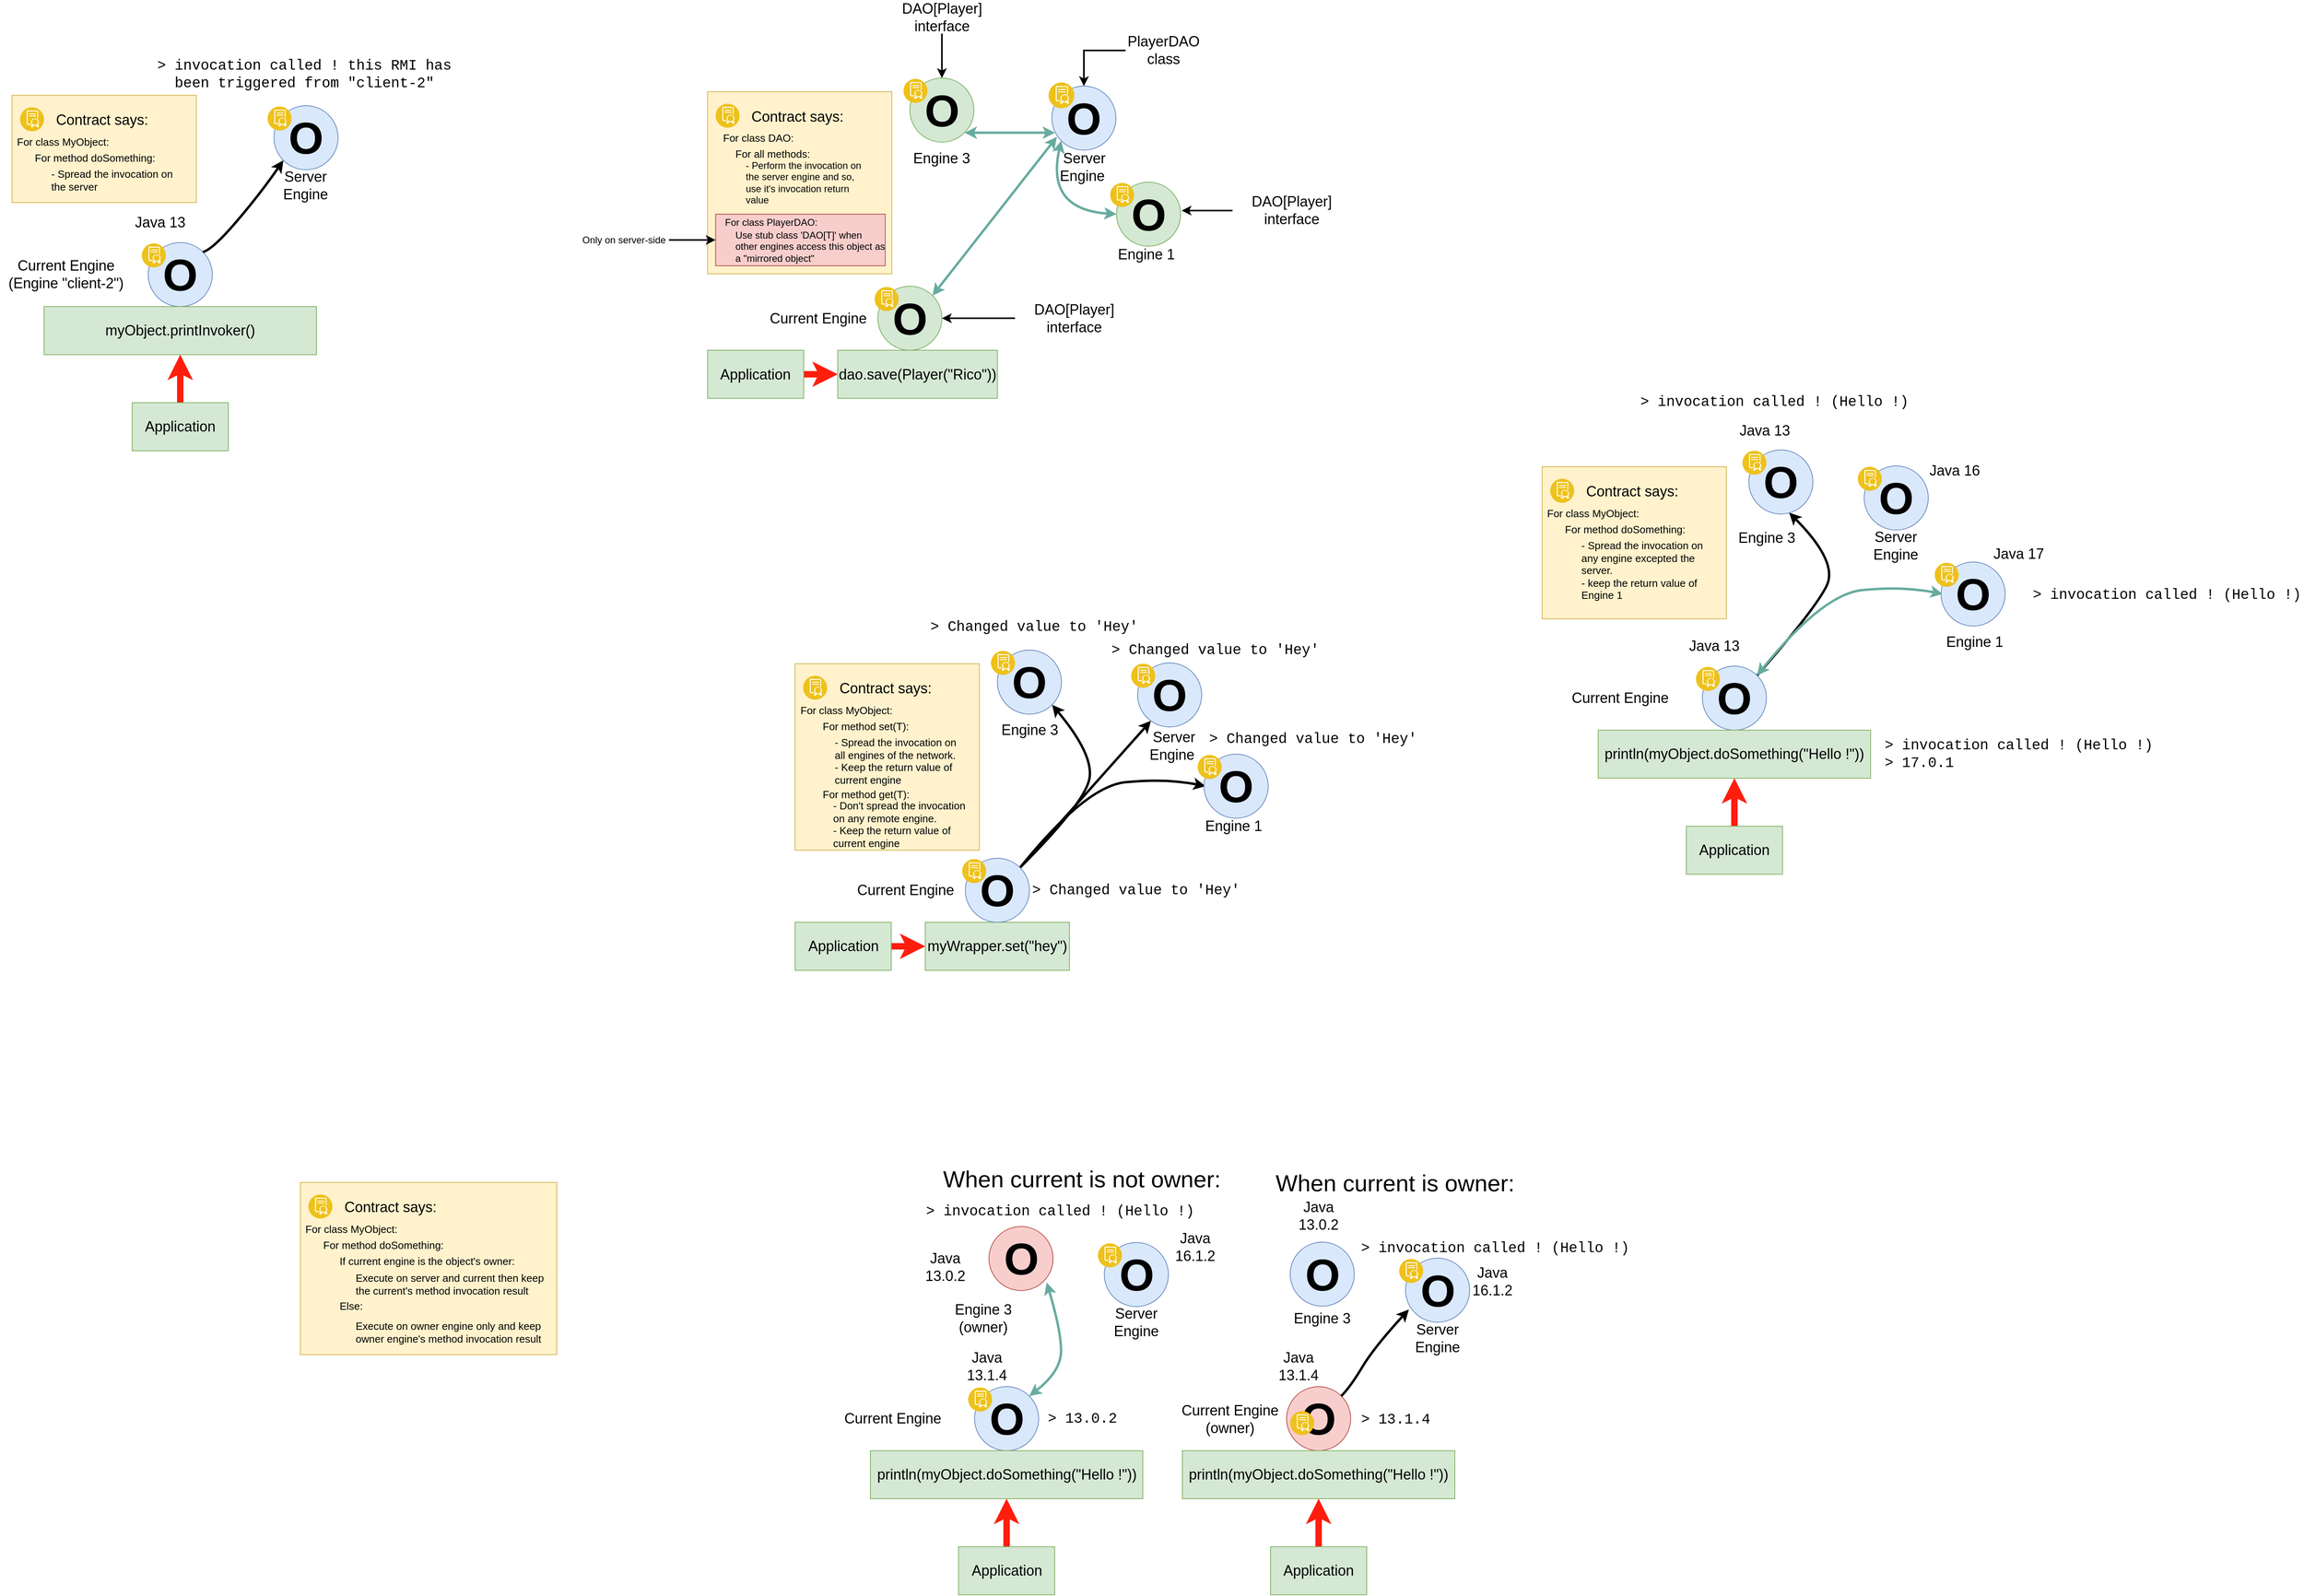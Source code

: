 <mxfile version="15.3.8" type="device"><diagram id="6D_gnss94FgfOdHzvXf0" name="Page-1"><mxGraphModel dx="1261" dy="1507" grid="1" gridSize="10" guides="1" tooltips="1" connect="1" arrows="1" fold="1" page="1" pageScale="1" pageWidth="827" pageHeight="1169" math="0" shadow="0"><root><mxCell id="0"/><mxCell id="1" parent="0"/><mxCell id="WiwTofRPD7GibeyZKvQG-33" value="" style="rounded=0;whiteSpace=wrap;html=1;fontFamily=Helvetica;fontSize=18;fillColor=#fff2cc;strokeColor=#d6b656;" vertex="1" parent="1"><mxGeometry x="218.25" y="-757.5" width="230" height="227.5" as="geometry"/></mxCell><mxCell id="WiwTofRPD7GibeyZKvQG-69" value="" style="rounded=0;whiteSpace=wrap;html=1;align=left;fillColor=#f8cecc;strokeColor=#b85450;" vertex="1" parent="1"><mxGeometry x="228.25" y="-604.5" width="211.75" height="64.5" as="geometry"/></mxCell><mxCell id="_tapoY3pFgs2emnSjn8s-64" value="" style="rounded=0;whiteSpace=wrap;html=1;fontFamily=Helvetica;fontSize=18;fillColor=#fff2cc;strokeColor=#d6b656;" parent="1" vertex="1"><mxGeometry x="1260" y="-289" width="230" height="190" as="geometry"/></mxCell><mxCell id="_tapoY3pFgs2emnSjn8s-12" value="" style="curved=1;endArrow=classic;html=1;fontSize=56;exitX=1;exitY=0;exitDx=0;exitDy=0;entryX=0;entryY=1;entryDx=0;entryDy=0;strokeWidth=3;" parent="1" edge="1"><mxGeometry width="50" height="50" relative="1" as="geometry"><mxPoint x="608.284" y="211.716" as="sourcePoint"/><mxPoint x="771.716" y="28.284" as="targetPoint"/><Array as="points"/></mxGeometry></mxCell><mxCell id="_tapoY3pFgs2emnSjn8s-10" value="" style="curved=1;endArrow=classic;html=1;fontSize=56;exitX=1;exitY=0;exitDx=0;exitDy=0;entryX=1;entryY=1;entryDx=0;entryDy=0;strokeWidth=3;" parent="1" edge="1"><mxGeometry width="50" height="50" relative="1" as="geometry"><mxPoint x="608.284" y="211.716" as="sourcePoint"/><mxPoint x="648.284" y="8.284" as="targetPoint"/><Array as="points"><mxPoint x="690" y="130"/><mxPoint x="700" y="70"/></Array></mxGeometry></mxCell><mxCell id="_tapoY3pFgs2emnSjn8s-11" value="" style="curved=1;endArrow=classic;html=1;fontSize=56;entryX=0;entryY=0.5;entryDx=0;entryDy=0;exitX=1;exitY=0;exitDx=0;exitDy=0;startArrow=none;startFill=0;strokeWidth=3;" parent="1" edge="1"><mxGeometry width="50" height="50" relative="1" as="geometry"><mxPoint x="608.284" y="211.716" as="sourcePoint"/><mxPoint x="840" y="110.0" as="targetPoint"/><Array as="points"><mxPoint x="690" y="110"/><mxPoint x="790" y="100"/></Array></mxGeometry></mxCell><mxCell id="_tapoY3pFgs2emnSjn8s-17" value="Engine 1&amp;nbsp;" style="text;html=1;strokeColor=none;fillColor=none;align=center;verticalAlign=middle;whiteSpace=wrap;rounded=0;fontSize=18;" parent="1" vertex="1"><mxGeometry x="830" y="150" width="95" height="20" as="geometry"/></mxCell><mxCell id="_tapoY3pFgs2emnSjn8s-18" value="Server Engine&amp;nbsp;" style="text;html=1;strokeColor=none;fillColor=none;align=center;verticalAlign=middle;whiteSpace=wrap;rounded=0;fontSize=18;" parent="1" vertex="1"><mxGeometry x="752.5" y="50" width="95" height="20" as="geometry"/></mxCell><mxCell id="_tapoY3pFgs2emnSjn8s-19" value="Engine 3" style="text;html=1;strokeColor=none;fillColor=none;align=center;verticalAlign=middle;whiteSpace=wrap;rounded=0;fontSize=18;" parent="1" vertex="1"><mxGeometry x="572.5" y="30" width="95" height="20" as="geometry"/></mxCell><mxCell id="_tapoY3pFgs2emnSjn8s-26" style="edgeStyle=orthogonalEdgeStyle;rounded=0;orthogonalLoop=1;jettySize=auto;html=1;fontFamily=Helvetica;fontSize=18;startArrow=none;startFill=0;endArrow=classic;endFill=1;strokeWidth=8;strokeColor=#FF1D0D;" parent="1" source="_tapoY3pFgs2emnSjn8s-25" target="_tapoY3pFgs2emnSjn8s-27" edge="1"><mxGeometry relative="1" as="geometry"><mxPoint x="260" y="230" as="targetPoint"/></mxGeometry></mxCell><mxCell id="_tapoY3pFgs2emnSjn8s-25" value="Application" style="rounded=0;whiteSpace=wrap;html=1;fontFamily=Helvetica;fontSize=18;fillColor=#d5e8d4;strokeColor=#82b366;" parent="1" vertex="1"><mxGeometry x="327.5" y="280" width="120" height="60" as="geometry"/></mxCell><mxCell id="_tapoY3pFgs2emnSjn8s-27" value="myWrapper.set(&quot;hey&quot;)" style="rounded=0;whiteSpace=wrap;html=1;fontFamily=Helvetica;fontSize=18;fillColor=#d5e8d4;strokeColor=#82b366;" parent="1" vertex="1"><mxGeometry x="490" y="280" width="180" height="60" as="geometry"/></mxCell><mxCell id="_tapoY3pFgs2emnSjn8s-28" value="&amp;gt; Changed value to 'Hey'" style="text;html=1;strokeColor=none;fillColor=none;align=center;verticalAlign=middle;whiteSpace=wrap;rounded=0;fontSize=18;fontFamily=Courier New;" parent="1" vertex="1"><mxGeometry x="616.5" y="230" width="272" height="20" as="geometry"/></mxCell><mxCell id="_tapoY3pFgs2emnSjn8s-29" value="Current Engine" style="text;html=1;strokeColor=none;fillColor=none;align=center;verticalAlign=middle;whiteSpace=wrap;rounded=0;fontSize=18;" parent="1" vertex="1"><mxGeometry x="383" y="230" width="165" height="20" as="geometry"/></mxCell><mxCell id="_tapoY3pFgs2emnSjn8s-31" value="" style="curved=1;endArrow=classic;html=1;fontSize=56;exitX=1;exitY=0;exitDx=0;exitDy=0;entryX=1;entryY=1;entryDx=0;entryDy=0;strokeWidth=3;" parent="1" source="_tapoY3pFgs2emnSjn8s-32" edge="1"><mxGeometry width="50" height="50" relative="1" as="geometry"><mxPoint x="1660" y="-170" as="sourcePoint"/><mxPoint x="1568.284" y="-231.716" as="targetPoint"/><Array as="points"><mxPoint x="1600" y="-110"/><mxPoint x="1630" y="-170"/></Array></mxGeometry></mxCell><mxCell id="_tapoY3pFgs2emnSjn8s-32" value="O" style="ellipse;whiteSpace=wrap;html=1;aspect=fixed;fillColor=#dae8fc;strokeColor=#6c8ebf;fontStyle=1;fontSize=56;" parent="1" vertex="1"><mxGeometry x="1460" y="-40" width="80" height="80" as="geometry"/></mxCell><mxCell id="_tapoY3pFgs2emnSjn8s-36" value="" style="curved=1;endArrow=classic;html=1;fontSize=56;entryX=0;entryY=0.5;entryDx=0;entryDy=0;exitX=1;exitY=0;exitDx=0;exitDy=0;startArrow=classic;startFill=1;strokeWidth=3;strokeColor=#67AB9F;" parent="1" source="_tapoY3pFgs2emnSjn8s-32" edge="1"><mxGeometry width="50" height="50" relative="1" as="geometry"><mxPoint x="1626" y="-130" as="sourcePoint"/><mxPoint x="1760" y="-130.0" as="targetPoint"/><Array as="points"><mxPoint x="1610" y="-130"/><mxPoint x="1710" y="-140"/></Array></mxGeometry></mxCell><mxCell id="_tapoY3pFgs2emnSjn8s-38" value="Engine 1&amp;nbsp;" style="text;html=1;strokeColor=none;fillColor=none;align=center;verticalAlign=middle;whiteSpace=wrap;rounded=0;fontSize=18;" parent="1" vertex="1"><mxGeometry x="1755" y="-80" width="95" height="20" as="geometry"/></mxCell><mxCell id="_tapoY3pFgs2emnSjn8s-39" value="Server Engine" style="text;html=1;strokeColor=none;fillColor=none;align=center;verticalAlign=middle;whiteSpace=wrap;rounded=0;fontSize=18;" parent="1" vertex="1"><mxGeometry x="1654" y="-200" width="95" height="20" as="geometry"/></mxCell><mxCell id="_tapoY3pFgs2emnSjn8s-40" value="Engine 3" style="text;html=1;strokeColor=none;fillColor=none;align=center;verticalAlign=middle;whiteSpace=wrap;rounded=0;fontSize=18;" parent="1" vertex="1"><mxGeometry x="1492.5" y="-210" width="95" height="20" as="geometry"/></mxCell><mxCell id="_tapoY3pFgs2emnSjn8s-43" style="edgeStyle=orthogonalEdgeStyle;rounded=0;orthogonalLoop=1;jettySize=auto;html=1;fontFamily=Helvetica;fontSize=18;startArrow=none;startFill=0;endArrow=classic;endFill=1;strokeWidth=8;strokeColor=#FF1D0D;" parent="1" source="_tapoY3pFgs2emnSjn8s-44" target="_tapoY3pFgs2emnSjn8s-45" edge="1"><mxGeometry relative="1" as="geometry"><mxPoint x="1180" y="-10" as="targetPoint"/></mxGeometry></mxCell><mxCell id="_tapoY3pFgs2emnSjn8s-44" value="Application" style="rounded=0;whiteSpace=wrap;html=1;fontFamily=Helvetica;fontSize=18;fillColor=#d5e8d4;strokeColor=#82b366;" parent="1" vertex="1"><mxGeometry x="1440" y="160" width="120" height="60" as="geometry"/></mxCell><mxCell id="_tapoY3pFgs2emnSjn8s-45" value="println(myObject.doSomething(&quot;Hello !&quot;))" style="rounded=0;whiteSpace=wrap;html=1;fontFamily=Helvetica;fontSize=18;fillColor=#d5e8d4;strokeColor=#82b366;" parent="1" vertex="1"><mxGeometry x="1330" y="40" width="340" height="60" as="geometry"/></mxCell><mxCell id="_tapoY3pFgs2emnSjn8s-46" value="&amp;gt; invocation called ! (Hello !)&lt;br&gt;&lt;div style=&quot;text-align: left&quot;&gt;&lt;span&gt;&amp;gt; 17.0.1&lt;/span&gt;&lt;/div&gt;" style="text;html=1;strokeColor=none;fillColor=none;align=center;verticalAlign=middle;whiteSpace=wrap;rounded=0;fontSize=18;fontFamily=Courier New;" parent="1" vertex="1"><mxGeometry x="1685" y="50" width="340" height="40" as="geometry"/></mxCell><mxCell id="_tapoY3pFgs2emnSjn8s-47" value="Current Engine" style="text;html=1;strokeColor=none;fillColor=none;align=center;verticalAlign=middle;whiteSpace=wrap;rounded=0;fontSize=18;" parent="1" vertex="1"><mxGeometry x="1275" y="-10" width="165" height="20" as="geometry"/></mxCell><mxCell id="_tapoY3pFgs2emnSjn8s-48" value="" style="aspect=fixed;perimeter=ellipsePerimeter;html=1;align=center;shadow=0;dashed=0;fontColor=#4277BB;labelBackgroundColor=#ffffff;fontSize=12;spacingTop=3;image;image=img/lib/ibm/blockchain/smart_contract.svg;fontFamily=Helvetica;" parent="1" vertex="1"><mxGeometry x="1452" y="-39" width="30" height="30" as="geometry"/></mxCell><mxCell id="_tapoY3pFgs2emnSjn8s-49" value="O" style="ellipse;whiteSpace=wrap;html=1;aspect=fixed;fillColor=#dae8fc;strokeColor=#6c8ebf;fontStyle=1;fontSize=56;" parent="1" vertex="1"><mxGeometry x="1518" y="-310.0" width="80" height="80" as="geometry"/></mxCell><mxCell id="_tapoY3pFgs2emnSjn8s-50" value="" style="aspect=fixed;perimeter=ellipsePerimeter;html=1;align=center;shadow=0;dashed=0;fontColor=#4277BB;labelBackgroundColor=#ffffff;fontSize=12;spacingTop=3;image;image=img/lib/ibm/blockchain/smart_contract.svg;fontFamily=Helvetica;" parent="1" vertex="1"><mxGeometry x="1510" y="-309.0" width="30" height="30" as="geometry"/></mxCell><mxCell id="_tapoY3pFgs2emnSjn8s-51" value="O" style="ellipse;whiteSpace=wrap;html=1;aspect=fixed;fillColor=#dae8fc;strokeColor=#6c8ebf;fontStyle=1;fontSize=56;" parent="1" vertex="1"><mxGeometry x="1662" y="-290.0" width="80" height="80" as="geometry"/></mxCell><mxCell id="_tapoY3pFgs2emnSjn8s-52" value="" style="aspect=fixed;perimeter=ellipsePerimeter;html=1;align=center;shadow=0;dashed=0;fontColor=#4277BB;labelBackgroundColor=#ffffff;fontSize=12;spacingTop=3;image;image=img/lib/ibm/blockchain/smart_contract.svg;fontFamily=Helvetica;" parent="1" vertex="1"><mxGeometry x="1654" y="-289.0" width="30" height="30" as="geometry"/></mxCell><mxCell id="_tapoY3pFgs2emnSjn8s-53" value="O" style="ellipse;whiteSpace=wrap;html=1;aspect=fixed;fillColor=#dae8fc;strokeColor=#6c8ebf;fontStyle=1;fontSize=56;" parent="1" vertex="1"><mxGeometry x="1758" y="-170.0" width="80" height="80" as="geometry"/></mxCell><mxCell id="_tapoY3pFgs2emnSjn8s-54" value="" style="aspect=fixed;perimeter=ellipsePerimeter;html=1;align=center;shadow=0;dashed=0;fontColor=#4277BB;labelBackgroundColor=#ffffff;fontSize=12;spacingTop=3;image;image=img/lib/ibm/blockchain/smart_contract.svg;fontFamily=Helvetica;" parent="1" vertex="1"><mxGeometry x="1750" y="-169.0" width="30" height="30" as="geometry"/></mxCell><mxCell id="_tapoY3pFgs2emnSjn8s-56" value="&amp;gt; invocation called ! (Hello !)" style="text;html=1;strokeColor=none;fillColor=none;align=center;verticalAlign=middle;whiteSpace=wrap;rounded=0;fontSize=18;fontFamily=Courier New;" parent="1" vertex="1"><mxGeometry x="1870" y="-139" width="340" height="20" as="geometry"/></mxCell><mxCell id="_tapoY3pFgs2emnSjn8s-57" value="&amp;gt; invocation called ! (Hello !)" style="text;html=1;strokeColor=none;fillColor=none;align=center;verticalAlign=middle;whiteSpace=wrap;rounded=0;fontSize=18;fontFamily=Courier New;" parent="1" vertex="1"><mxGeometry x="1380" y="-380" width="340" height="20" as="geometry"/></mxCell><mxCell id="_tapoY3pFgs2emnSjn8s-58" value="Java 16" style="text;html=1;strokeColor=none;fillColor=none;align=center;verticalAlign=middle;whiteSpace=wrap;rounded=0;fontFamily=Helvetica;fontSize=18;" parent="1" vertex="1"><mxGeometry x="1730" y="-309" width="90" height="50" as="geometry"/></mxCell><mxCell id="_tapoY3pFgs2emnSjn8s-60" value="Java 17" style="text;html=1;strokeColor=none;fillColor=none;align=center;verticalAlign=middle;whiteSpace=wrap;rounded=0;fontFamily=Helvetica;fontSize=18;" parent="1" vertex="1"><mxGeometry x="1810" y="-205" width="90" height="50" as="geometry"/></mxCell><mxCell id="_tapoY3pFgs2emnSjn8s-61" value="Java 13" style="text;html=1;strokeColor=none;fillColor=none;align=center;verticalAlign=middle;whiteSpace=wrap;rounded=0;fontFamily=Helvetica;fontSize=18;" parent="1" vertex="1"><mxGeometry x="1492.5" y="-359" width="90" height="50" as="geometry"/></mxCell><mxCell id="_tapoY3pFgs2emnSjn8s-62" value="Java 13" style="text;html=1;strokeColor=none;fillColor=none;align=center;verticalAlign=middle;whiteSpace=wrap;rounded=0;fontFamily=Helvetica;fontSize=18;" parent="1" vertex="1"><mxGeometry x="1430" y="-90" width="90" height="50" as="geometry"/></mxCell><mxCell id="_tapoY3pFgs2emnSjn8s-63" value="" style="aspect=fixed;perimeter=ellipsePerimeter;html=1;align=center;shadow=0;dashed=0;fontColor=#4277BB;labelBackgroundColor=#ffffff;fontSize=12;spacingTop=3;image;image=img/lib/ibm/blockchain/smart_contract.svg;fontFamily=Helvetica;" parent="1" vertex="1"><mxGeometry x="1270" y="-274.0" width="30" height="30" as="geometry"/></mxCell><mxCell id="_tapoY3pFgs2emnSjn8s-65" value="Contract says:&amp;nbsp;" style="text;html=1;strokeColor=none;fillColor=none;align=center;verticalAlign=middle;whiteSpace=wrap;rounded=0;fontFamily=Helvetica;fontSize=18;" parent="1" vertex="1"><mxGeometry x="1260" y="-268" width="230" height="20" as="geometry"/></mxCell><mxCell id="_tapoY3pFgs2emnSjn8s-69" value="For class MyObject:&amp;nbsp;" style="text;html=1;align=center;verticalAlign=middle;resizable=0;points=[];autosize=1;strokeColor=none;fillColor=none;fontSize=13;fontFamily=Helvetica;" parent="1" vertex="1"><mxGeometry x="1260" y="-241.5" width="130" height="20" as="geometry"/></mxCell><mxCell id="_tapoY3pFgs2emnSjn8s-70" value="For method doSomething:&amp;nbsp;" style="text;html=1;align=center;verticalAlign=middle;resizable=0;points=[];autosize=1;strokeColor=none;fillColor=none;fontSize=13;fontFamily=Helvetica;" parent="1" vertex="1"><mxGeometry x="1280" y="-221.5" width="170" height="20" as="geometry"/></mxCell><mxCell id="_tapoY3pFgs2emnSjn8s-71" value="&lt;span style=&quot;&quot;&gt;- Spread the invocation on&lt;/span&gt;&lt;br style=&quot;&quot;&gt;&lt;span style=&quot;&quot;&gt;&#9;&lt;/span&gt;&lt;span style=&quot;&quot;&gt;&#9;&lt;/span&gt;&lt;span style=&quot;&quot;&gt;any engine excepted the&amp;nbsp;&lt;/span&gt;&lt;br style=&quot;&quot;&gt;&lt;span style=&quot;&quot;&gt;&#9;&lt;/span&gt;&lt;span style=&quot;&quot;&gt;&#9;&lt;/span&gt;&lt;span style=&quot;&quot;&gt;server.&lt;/span&gt;&lt;br style=&quot;&quot;&gt;&lt;span style=&quot;&quot;&gt;&#9;&lt;/span&gt;&lt;span style=&quot;&quot;&gt;&#9;&lt;/span&gt;&lt;span style=&quot;&quot;&gt;- keep the return value of&lt;/span&gt;&lt;br style=&quot;&quot;&gt;&lt;span style=&quot;&quot;&gt;&#9;&lt;/span&gt;&lt;span style=&quot;&quot;&gt;&#9;&lt;/span&gt;&lt;span style=&quot;&quot;&gt;Engine 1&lt;/span&gt;" style="text;html=1;strokeColor=none;fillColor=none;align=left;verticalAlign=top;whiteSpace=wrap;rounded=0;fontFamily=Helvetica;fontSize=13;" parent="1" vertex="1"><mxGeometry x="1307" y="-205" width="175" height="80" as="geometry"/></mxCell><mxCell id="1ZcAR2KotjRbuI3_if3y-3" value="O" style="ellipse;whiteSpace=wrap;html=1;aspect=fixed;fillColor=#dae8fc;strokeColor=#6c8ebf;fontStyle=1;fontSize=56;" parent="1" vertex="1"><mxGeometry x="551.5" y="860" width="80" height="80" as="geometry"/></mxCell><mxCell id="1ZcAR2KotjRbuI3_if3y-6" value="Server Engine" style="text;html=1;strokeColor=none;fillColor=none;align=center;verticalAlign=middle;whiteSpace=wrap;rounded=0;fontSize=18;" parent="1" vertex="1"><mxGeometry x="705.5" y="770" width="95" height="20" as="geometry"/></mxCell><mxCell id="1ZcAR2KotjRbuI3_if3y-7" value="Engine 3&lt;br&gt;(owner)" style="text;html=1;strokeColor=none;fillColor=none;align=center;verticalAlign=middle;whiteSpace=wrap;rounded=0;fontSize=18;" parent="1" vertex="1"><mxGeometry x="514.5" y="765" width="95" height="20" as="geometry"/></mxCell><mxCell id="1ZcAR2KotjRbuI3_if3y-8" style="edgeStyle=orthogonalEdgeStyle;rounded=0;orthogonalLoop=1;jettySize=auto;html=1;fontFamily=Helvetica;fontSize=18;startArrow=none;startFill=0;endArrow=classic;endFill=1;strokeWidth=8;strokeColor=#FF1D0D;" parent="1" source="1ZcAR2KotjRbuI3_if3y-9" target="1ZcAR2KotjRbuI3_if3y-10" edge="1"><mxGeometry relative="1" as="geometry"><mxPoint x="271.5" y="890" as="targetPoint"/></mxGeometry></mxCell><mxCell id="1ZcAR2KotjRbuI3_if3y-9" value="Application" style="rounded=0;whiteSpace=wrap;html=1;fontFamily=Helvetica;fontSize=18;fillColor=#d5e8d4;strokeColor=#82b366;" parent="1" vertex="1"><mxGeometry x="531.5" y="1060" width="120" height="60" as="geometry"/></mxCell><mxCell id="1ZcAR2KotjRbuI3_if3y-10" value="println(myObject.doSomething(&quot;Hello !&quot;))" style="rounded=0;whiteSpace=wrap;html=1;fontFamily=Helvetica;fontSize=18;fillColor=#d5e8d4;strokeColor=#82b366;" parent="1" vertex="1"><mxGeometry x="421.5" y="940" width="340" height="60" as="geometry"/></mxCell><mxCell id="1ZcAR2KotjRbuI3_if3y-11" value="&lt;div&gt;&lt;span&gt;&amp;gt; 13.0.2&lt;/span&gt;&lt;/div&gt;" style="text;html=1;strokeColor=none;fillColor=none;align=left;verticalAlign=middle;whiteSpace=wrap;rounded=0;fontSize=18;fontFamily=Courier New;" parent="1" vertex="1"><mxGeometry x="640.5" y="879.5" width="95" height="40" as="geometry"/></mxCell><mxCell id="1ZcAR2KotjRbuI3_if3y-12" value="Current Engine" style="text;html=1;strokeColor=none;fillColor=none;align=center;verticalAlign=middle;whiteSpace=wrap;rounded=0;fontSize=18;" parent="1" vertex="1"><mxGeometry x="366.5" y="890" width="165" height="20" as="geometry"/></mxCell><mxCell id="1ZcAR2KotjRbuI3_if3y-13" value="" style="aspect=fixed;perimeter=ellipsePerimeter;html=1;align=center;shadow=0;dashed=0;fontColor=#4277BB;labelBackgroundColor=#ffffff;fontSize=12;spacingTop=3;image;image=img/lib/ibm/blockchain/smart_contract.svg;fontFamily=Helvetica;" parent="1" vertex="1"><mxGeometry x="543.5" y="861" width="30" height="30" as="geometry"/></mxCell><mxCell id="1ZcAR2KotjRbuI3_if3y-14" value="O" style="ellipse;whiteSpace=wrap;html=1;aspect=fixed;fillColor=#f8cecc;strokeColor=#b85450;fontStyle=1;fontSize=56;" parent="1" vertex="1"><mxGeometry x="569.5" y="660.0" width="80" height="80" as="geometry"/></mxCell><mxCell id="1ZcAR2KotjRbuI3_if3y-16" value="O" style="ellipse;whiteSpace=wrap;html=1;aspect=fixed;fillColor=#dae8fc;strokeColor=#6c8ebf;fontStyle=1;fontSize=56;" parent="1" vertex="1"><mxGeometry x="713.5" y="680.0" width="80" height="80" as="geometry"/></mxCell><mxCell id="1ZcAR2KotjRbuI3_if3y-17" value="" style="aspect=fixed;perimeter=ellipsePerimeter;html=1;align=center;shadow=0;dashed=0;fontColor=#4277BB;labelBackgroundColor=#ffffff;fontSize=12;spacingTop=3;image;image=img/lib/ibm/blockchain/smart_contract.svg;fontFamily=Helvetica;" parent="1" vertex="1"><mxGeometry x="705.5" y="681.0" width="30" height="30" as="geometry"/></mxCell><mxCell id="1ZcAR2KotjRbuI3_if3y-22" value="Java 16.1.2" style="text;html=1;strokeColor=none;fillColor=none;align=center;verticalAlign=middle;whiteSpace=wrap;rounded=0;fontFamily=Helvetica;fontSize=18;" parent="1" vertex="1"><mxGeometry x="781.5" y="661" width="90" height="50" as="geometry"/></mxCell><mxCell id="1ZcAR2KotjRbuI3_if3y-24" value="Java 13.0.2" style="text;html=1;strokeColor=none;fillColor=none;align=center;verticalAlign=middle;whiteSpace=wrap;rounded=0;fontFamily=Helvetica;fontSize=18;" parent="1" vertex="1"><mxGeometry x="469.5" y="686" width="90" height="50" as="geometry"/></mxCell><mxCell id="1ZcAR2KotjRbuI3_if3y-25" value="Java 13.1.4" style="text;html=1;strokeColor=none;fillColor=none;align=center;verticalAlign=middle;whiteSpace=wrap;rounded=0;fontFamily=Helvetica;fontSize=18;" parent="1" vertex="1"><mxGeometry x="521.5" y="810" width="90" height="50" as="geometry"/></mxCell><mxCell id="1ZcAR2KotjRbuI3_if3y-34" value="" style="curved=1;endArrow=classic;html=1;fontSize=56;exitX=1;exitY=0;exitDx=0;exitDy=0;startArrow=classic;startFill=1;strokeWidth=3;strokeColor=#67AB9F;" parent="1" edge="1" source="1ZcAR2KotjRbuI3_if3y-3"><mxGeometry width="50" height="50" relative="1" as="geometry"><mxPoint x="577.784" y="942.716" as="sourcePoint"/><mxPoint x="641.5" y="730" as="targetPoint"/><Array as="points"><mxPoint x="659.5" y="841"/><mxPoint x="659.5" y="790"/></Array></mxGeometry></mxCell><mxCell id="1ZcAR2KotjRbuI3_if3y-42" value="&lt;div&gt;&lt;span&gt;&amp;gt; invocation called ! (Hello !)&lt;/span&gt;&lt;/div&gt;" style="text;html=1;strokeColor=none;fillColor=none;align=left;verticalAlign=middle;whiteSpace=wrap;rounded=0;fontSize=18;fontFamily=Courier New;" parent="1" vertex="1"><mxGeometry x="488.5" y="621" width="343" height="40" as="geometry"/></mxCell><mxCell id="1ZcAR2KotjRbuI3_if3y-43" value="O" style="ellipse;whiteSpace=wrap;html=1;aspect=fixed;fillColor=#f8cecc;strokeColor=#b85450;fontStyle=1;fontSize=56;" parent="1" vertex="1"><mxGeometry x="941" y="860" width="80" height="80" as="geometry"/></mxCell><mxCell id="1ZcAR2KotjRbuI3_if3y-45" value="Server Engine" style="text;html=1;strokeColor=none;fillColor=none;align=center;verticalAlign=middle;whiteSpace=wrap;rounded=0;fontSize=18;" parent="1" vertex="1"><mxGeometry x="1081.5" y="789.5" width="95" height="20" as="geometry"/></mxCell><mxCell id="1ZcAR2KotjRbuI3_if3y-46" value="Engine 3" style="text;html=1;strokeColor=none;fillColor=none;align=center;verticalAlign=middle;whiteSpace=wrap;rounded=0;fontSize=18;" parent="1" vertex="1"><mxGeometry x="938" y="764.5" width="95" height="20" as="geometry"/></mxCell><mxCell id="1ZcAR2KotjRbuI3_if3y-47" style="edgeStyle=orthogonalEdgeStyle;rounded=0;orthogonalLoop=1;jettySize=auto;html=1;fontFamily=Helvetica;fontSize=18;startArrow=none;startFill=0;endArrow=classic;endFill=1;strokeWidth=8;strokeColor=#FF1D0D;" parent="1" source="1ZcAR2KotjRbuI3_if3y-48" target="1ZcAR2KotjRbuI3_if3y-49" edge="1"><mxGeometry relative="1" as="geometry"><mxPoint x="673.5" y="919.5" as="targetPoint"/></mxGeometry></mxCell><mxCell id="1ZcAR2KotjRbuI3_if3y-48" value="Application" style="rounded=0;whiteSpace=wrap;html=1;fontFamily=Helvetica;fontSize=18;fillColor=#d5e8d4;strokeColor=#82b366;" parent="1" vertex="1"><mxGeometry x="921" y="1060" width="120" height="60" as="geometry"/></mxCell><mxCell id="1ZcAR2KotjRbuI3_if3y-49" value="println(myObject.doSomething(&quot;Hello !&quot;))" style="rounded=0;whiteSpace=wrap;html=1;fontFamily=Helvetica;fontSize=18;fillColor=#d5e8d4;strokeColor=#82b366;" parent="1" vertex="1"><mxGeometry x="811" y="940" width="340" height="60" as="geometry"/></mxCell><mxCell id="1ZcAR2KotjRbuI3_if3y-50" value="&lt;div&gt;&lt;span&gt;&amp;gt; 13.1.4&lt;/span&gt;&lt;/div&gt;" style="text;html=1;strokeColor=none;fillColor=none;align=left;verticalAlign=middle;whiteSpace=wrap;rounded=0;fontSize=18;fontFamily=Courier New;" parent="1" vertex="1"><mxGeometry x="1031.5" y="881" width="100" height="40" as="geometry"/></mxCell><mxCell id="1ZcAR2KotjRbuI3_if3y-51" value="Current Engine (owner)" style="text;html=1;strokeColor=none;fillColor=none;align=center;verticalAlign=middle;whiteSpace=wrap;rounded=0;fontSize=18;" parent="1" vertex="1"><mxGeometry x="788" y="891" width="165" height="20" as="geometry"/></mxCell><mxCell id="1ZcAR2KotjRbuI3_if3y-52" value="" style="aspect=fixed;perimeter=ellipsePerimeter;html=1;align=center;shadow=0;dashed=0;fontColor=#4277BB;labelBackgroundColor=#ffffff;fontSize=12;spacingTop=3;image;image=img/lib/ibm/blockchain/smart_contract.svg;fontFamily=Helvetica;" parent="1" vertex="1"><mxGeometry x="945.5" y="890.5" width="30" height="30" as="geometry"/></mxCell><mxCell id="1ZcAR2KotjRbuI3_if3y-53" value="O" style="ellipse;whiteSpace=wrap;html=1;aspect=fixed;fillColor=#dae8fc;strokeColor=#6c8ebf;fontStyle=1;fontSize=56;" parent="1" vertex="1"><mxGeometry x="945.5" y="679.5" width="80" height="80" as="geometry"/></mxCell><mxCell id="1ZcAR2KotjRbuI3_if3y-54" value="O" style="ellipse;whiteSpace=wrap;html=1;aspect=fixed;fillColor=#dae8fc;strokeColor=#6c8ebf;fontStyle=1;fontSize=56;" parent="1" vertex="1"><mxGeometry x="1089.5" y="699.5" width="80" height="80" as="geometry"/></mxCell><mxCell id="1ZcAR2KotjRbuI3_if3y-55" value="" style="aspect=fixed;perimeter=ellipsePerimeter;html=1;align=center;shadow=0;dashed=0;fontColor=#4277BB;labelBackgroundColor=#ffffff;fontSize=12;spacingTop=3;image;image=img/lib/ibm/blockchain/smart_contract.svg;fontFamily=Helvetica;" parent="1" vertex="1"><mxGeometry x="1081.5" y="700.5" width="30" height="30" as="geometry"/></mxCell><mxCell id="1ZcAR2KotjRbuI3_if3y-58" value="Java 16.1.2" style="text;html=1;strokeColor=none;fillColor=none;align=center;verticalAlign=middle;whiteSpace=wrap;rounded=0;fontFamily=Helvetica;fontSize=18;" parent="1" vertex="1"><mxGeometry x="1152.5" y="704" width="90" height="50" as="geometry"/></mxCell><mxCell id="1ZcAR2KotjRbuI3_if3y-60" value="Java 13.0.2" style="text;html=1;strokeColor=none;fillColor=none;align=center;verticalAlign=middle;whiteSpace=wrap;rounded=0;fontFamily=Helvetica;fontSize=18;" parent="1" vertex="1"><mxGeometry x="935.5" y="621.5" width="90" height="50" as="geometry"/></mxCell><mxCell id="1ZcAR2KotjRbuI3_if3y-61" value="Java 13.1.4" style="text;html=1;strokeColor=none;fillColor=none;align=center;verticalAlign=middle;whiteSpace=wrap;rounded=0;fontFamily=Helvetica;fontSize=18;" parent="1" vertex="1"><mxGeometry x="911" y="810" width="90" height="50" as="geometry"/></mxCell><mxCell id="1ZcAR2KotjRbuI3_if3y-62" value="" style="curved=1;endArrow=classic;html=1;fontSize=56;exitX=1;exitY=0;exitDx=0;exitDy=0;startArrow=none;startFill=0;strokeWidth=3;strokeColor=#000000;entryX=0.052;entryY=0.801;entryDx=0;entryDy=0;entryPerimeter=0;" parent="1" target="1ZcAR2KotjRbuI3_if3y-54" edge="1" source="1ZcAR2KotjRbuI3_if3y-43"><mxGeometry width="50" height="50" relative="1" as="geometry"><mxPoint x="953.784" y="962.216" as="sourcePoint"/><mxPoint x="1017.5" y="749.5" as="targetPoint"/><Array as="points"><mxPoint x="1020.5" y="860.5"/><mxPoint x="1050.5" y="810.5"/></Array></mxGeometry></mxCell><mxCell id="1ZcAR2KotjRbuI3_if3y-64" value="&lt;div&gt;&lt;span&gt;&amp;gt; invocation called ! (Hello !)&lt;/span&gt;&lt;/div&gt;" style="text;html=1;strokeColor=none;fillColor=none;align=left;verticalAlign=middle;whiteSpace=wrap;rounded=0;fontSize=18;fontFamily=Courier New;" parent="1" vertex="1"><mxGeometry x="1031.5" y="666.5" width="348.5" height="40" as="geometry"/></mxCell><mxCell id="1ZcAR2KotjRbuI3_if3y-65" value="When current is not owner:&amp;nbsp;" style="text;html=1;align=center;verticalAlign=middle;resizable=0;points=[];autosize=1;strokeColor=none;fillColor=none;fontSize=29;" parent="1" vertex="1"><mxGeometry x="503.5" y="581" width="370" height="40" as="geometry"/></mxCell><mxCell id="1ZcAR2KotjRbuI3_if3y-66" value="When current is owner:&amp;nbsp;" style="text;html=1;align=center;verticalAlign=middle;resizable=0;points=[];autosize=1;strokeColor=none;fillColor=none;fontSize=29;" parent="1" vertex="1"><mxGeometry x="920" y="586" width="320" height="40" as="geometry"/></mxCell><mxCell id="1ZcAR2KotjRbuI3_if3y-67" value="" style="rounded=0;whiteSpace=wrap;html=1;fontFamily=Helvetica;fontSize=18;fillColor=#fff2cc;strokeColor=#d6b656;" parent="1" vertex="1"><mxGeometry x="-290" y="605" width="320" height="215" as="geometry"/></mxCell><mxCell id="1ZcAR2KotjRbuI3_if3y-68" value="" style="aspect=fixed;perimeter=ellipsePerimeter;html=1;align=center;shadow=0;dashed=0;fontColor=#4277BB;labelBackgroundColor=#ffffff;fontSize=12;spacingTop=3;image;image=img/lib/ibm/blockchain/smart_contract.svg;fontFamily=Helvetica;" parent="1" vertex="1"><mxGeometry x="-280" y="620.0" width="30" height="30" as="geometry"/></mxCell><mxCell id="1ZcAR2KotjRbuI3_if3y-69" value="Contract says:&amp;nbsp;" style="text;html=1;strokeColor=none;fillColor=none;align=center;verticalAlign=middle;whiteSpace=wrap;rounded=0;fontFamily=Helvetica;fontSize=18;" parent="1" vertex="1"><mxGeometry x="-290" y="626" width="230" height="20" as="geometry"/></mxCell><mxCell id="1ZcAR2KotjRbuI3_if3y-70" value="For class MyObject:&amp;nbsp;" style="text;html=1;align=center;verticalAlign=middle;resizable=0;points=[];autosize=1;strokeColor=none;fillColor=none;fontSize=13;fontFamily=Helvetica;" parent="1" vertex="1"><mxGeometry x="-290" y="652.5" width="130" height="20" as="geometry"/></mxCell><mxCell id="1ZcAR2KotjRbuI3_if3y-71" value="For method doSomething:&amp;nbsp;" style="text;html=1;align=center;verticalAlign=middle;resizable=0;points=[];autosize=1;strokeColor=none;fillColor=none;fontSize=13;fontFamily=Helvetica;" parent="1" vertex="1"><mxGeometry x="-270" y="672.5" width="170" height="20" as="geometry"/></mxCell><mxCell id="1ZcAR2KotjRbuI3_if3y-72" value="If current engine is the object's owner:&amp;nbsp;&lt;br&gt;" style="text;html=1;strokeColor=none;fillColor=none;align=left;verticalAlign=top;whiteSpace=wrap;rounded=0;fontFamily=Helvetica;fontSize=13;" parent="1" vertex="1"><mxGeometry x="-243" y="689" width="253" height="31" as="geometry"/></mxCell><mxCell id="1ZcAR2KotjRbuI3_if3y-73" value="Execute on server and current then keep the current's method invocation result" style="text;html=1;strokeColor=none;fillColor=none;align=left;verticalAlign=top;whiteSpace=wrap;rounded=0;fontFamily=Helvetica;fontSize=13;" parent="1" vertex="1"><mxGeometry x="-223" y="710" width="253" height="40" as="geometry"/></mxCell><mxCell id="1ZcAR2KotjRbuI3_if3y-74" value="Else:&amp;nbsp;" style="text;html=1;strokeColor=none;fillColor=none;align=left;verticalAlign=top;whiteSpace=wrap;rounded=0;fontFamily=Helvetica;fontSize=13;" parent="1" vertex="1"><mxGeometry x="-243" y="745" width="253" height="40" as="geometry"/></mxCell><mxCell id="1ZcAR2KotjRbuI3_if3y-75" value="Execute on owner engine only and keep owner engine's method invocation result" style="text;html=1;strokeColor=none;fillColor=none;align=left;verticalAlign=top;whiteSpace=wrap;rounded=0;fontFamily=Helvetica;fontSize=13;" parent="1" vertex="1"><mxGeometry x="-223" y="770" width="253" height="40" as="geometry"/></mxCell><mxCell id="1ZcAR2KotjRbuI3_if3y-102" value="" style="rounded=0;whiteSpace=wrap;html=1;fontFamily=Helvetica;fontSize=18;fillColor=#fff2cc;strokeColor=#d6b656;" parent="1" vertex="1"><mxGeometry x="-650" y="-753" width="230" height="134" as="geometry"/></mxCell><mxCell id="1ZcAR2KotjRbuI3_if3y-104" value="O" style="ellipse;whiteSpace=wrap;html=1;aspect=fixed;fillColor=#dae8fc;strokeColor=#6c8ebf;fontStyle=1;fontSize=56;" parent="1" vertex="1"><mxGeometry x="-480" y="-569" width="80" height="80" as="geometry"/></mxCell><mxCell id="1ZcAR2KotjRbuI3_if3y-107" value="Server Engine" style="text;html=1;strokeColor=none;fillColor=none;align=center;verticalAlign=middle;whiteSpace=wrap;rounded=0;fontSize=18;" parent="1" vertex="1"><mxGeometry x="-331" y="-650" width="95" height="20" as="geometry"/></mxCell><mxCell id="1ZcAR2KotjRbuI3_if3y-109" style="edgeStyle=orthogonalEdgeStyle;rounded=0;orthogonalLoop=1;jettySize=auto;html=1;fontFamily=Helvetica;fontSize=18;startArrow=none;startFill=0;endArrow=classic;endFill=1;strokeWidth=8;strokeColor=#FF1D0D;" parent="1" source="1ZcAR2KotjRbuI3_if3y-110" target="1ZcAR2KotjRbuI3_if3y-111" edge="1"><mxGeometry relative="1" as="geometry"><mxPoint x="-760" y="-539" as="targetPoint"/></mxGeometry></mxCell><mxCell id="1ZcAR2KotjRbuI3_if3y-110" value="Application" style="rounded=0;whiteSpace=wrap;html=1;fontFamily=Helvetica;fontSize=18;fillColor=#d5e8d4;strokeColor=#82b366;" parent="1" vertex="1"><mxGeometry x="-500" y="-369" width="120" height="60" as="geometry"/></mxCell><mxCell id="1ZcAR2KotjRbuI3_if3y-111" value="myObject.printInvoker()" style="rounded=0;whiteSpace=wrap;html=1;fontFamily=Helvetica;fontSize=18;fillColor=#d5e8d4;strokeColor=#82b366;" parent="1" vertex="1"><mxGeometry x="-610" y="-489" width="340" height="60" as="geometry"/></mxCell><mxCell id="1ZcAR2KotjRbuI3_if3y-113" value="Current Engine&lt;br&gt;(Engine &quot;client-2&quot;)" style="text;html=1;strokeColor=none;fillColor=none;align=center;verticalAlign=middle;whiteSpace=wrap;rounded=0;fontSize=18;" parent="1" vertex="1"><mxGeometry x="-665" y="-539" width="165" height="20" as="geometry"/></mxCell><mxCell id="1ZcAR2KotjRbuI3_if3y-114" value="" style="aspect=fixed;perimeter=ellipsePerimeter;html=1;align=center;shadow=0;dashed=0;fontColor=#4277BB;labelBackgroundColor=#ffffff;fontSize=12;spacingTop=3;image;image=img/lib/ibm/blockchain/smart_contract.svg;fontFamily=Helvetica;" parent="1" vertex="1"><mxGeometry x="-488" y="-568" width="30" height="30" as="geometry"/></mxCell><mxCell id="1ZcAR2KotjRbuI3_if3y-117" value="O" style="ellipse;whiteSpace=wrap;html=1;aspect=fixed;fillColor=#dae8fc;strokeColor=#6c8ebf;fontStyle=1;fontSize=56;" parent="1" vertex="1"><mxGeometry x="-323" y="-740.0" width="80" height="80" as="geometry"/></mxCell><mxCell id="1ZcAR2KotjRbuI3_if3y-118" value="" style="aspect=fixed;perimeter=ellipsePerimeter;html=1;align=center;shadow=0;dashed=0;fontColor=#4277BB;labelBackgroundColor=#ffffff;fontSize=12;spacingTop=3;image;image=img/lib/ibm/blockchain/smart_contract.svg;fontFamily=Helvetica;" parent="1" vertex="1"><mxGeometry x="-331" y="-739.0" width="30" height="30" as="geometry"/></mxCell><mxCell id="1ZcAR2KotjRbuI3_if3y-126" value="Java 13" style="text;html=1;strokeColor=none;fillColor=none;align=center;verticalAlign=middle;whiteSpace=wrap;rounded=0;fontFamily=Helvetica;fontSize=18;" parent="1" vertex="1"><mxGeometry x="-510" y="-619" width="90" height="50" as="geometry"/></mxCell><mxCell id="1ZcAR2KotjRbuI3_if3y-127" value="" style="aspect=fixed;perimeter=ellipsePerimeter;html=1;align=center;shadow=0;dashed=0;fontColor=#4277BB;labelBackgroundColor=#ffffff;fontSize=12;spacingTop=3;image;image=img/lib/ibm/blockchain/smart_contract.svg;fontFamily=Helvetica;" parent="1" vertex="1"><mxGeometry x="-640" y="-738.0" width="30" height="30" as="geometry"/></mxCell><mxCell id="1ZcAR2KotjRbuI3_if3y-128" value="Contract says:&amp;nbsp;" style="text;html=1;strokeColor=none;fillColor=none;align=center;verticalAlign=middle;whiteSpace=wrap;rounded=0;fontFamily=Helvetica;fontSize=18;" parent="1" vertex="1"><mxGeometry x="-650" y="-732" width="230" height="20" as="geometry"/></mxCell><mxCell id="1ZcAR2KotjRbuI3_if3y-129" value="For class MyObject:&amp;nbsp;" style="text;html=1;align=center;verticalAlign=middle;resizable=0;points=[];autosize=1;strokeColor=none;fillColor=none;fontSize=13;fontFamily=Helvetica;" parent="1" vertex="1"><mxGeometry x="-650" y="-705.5" width="130" height="20" as="geometry"/></mxCell><mxCell id="1ZcAR2KotjRbuI3_if3y-130" value="For method doSomething:&amp;nbsp;" style="text;html=1;align=center;verticalAlign=middle;resizable=0;points=[];autosize=1;strokeColor=none;fillColor=none;fontSize=13;fontFamily=Helvetica;" parent="1" vertex="1"><mxGeometry x="-630" y="-685.5" width="170" height="20" as="geometry"/></mxCell><mxCell id="1ZcAR2KotjRbuI3_if3y-131" value="&lt;span&gt;- Spread the invocation on the server&lt;/span&gt;" style="text;html=1;strokeColor=none;fillColor=none;align=left;verticalAlign=top;whiteSpace=wrap;rounded=0;fontFamily=Helvetica;fontSize=13;" parent="1" vertex="1"><mxGeometry x="-603" y="-669" width="175" height="40" as="geometry"/></mxCell><mxCell id="1ZcAR2KotjRbuI3_if3y-132" value="" style="curved=1;endArrow=classic;html=1;fontSize=29;strokeColor=#000000;exitX=1;exitY=0;exitDx=0;exitDy=0;entryX=0;entryY=1;entryDx=0;entryDy=0;strokeWidth=3;" parent="1" source="1ZcAR2KotjRbuI3_if3y-104" target="1ZcAR2KotjRbuI3_if3y-117" edge="1"><mxGeometry width="50" height="50" relative="1" as="geometry"><mxPoint x="-320" y="-480" as="sourcePoint"/><mxPoint x="-270" y="-530" as="targetPoint"/><Array as="points"><mxPoint x="-400" y="-560"/><mxPoint x="-340" y="-630"/></Array></mxGeometry></mxCell><mxCell id="1ZcAR2KotjRbuI3_if3y-133" value="&amp;gt;&amp;nbsp;invocation called ! this RMI has been triggered from &quot;client-2&quot;" style="text;html=1;strokeColor=none;fillColor=none;align=center;verticalAlign=middle;whiteSpace=wrap;rounded=0;fontSize=18;fontFamily=Courier New;" parent="1" vertex="1"><mxGeometry x="-480" y="-799" width="390" height="40" as="geometry"/></mxCell><mxCell id="WiwTofRPD7GibeyZKvQG-1" value="" style="rounded=0;whiteSpace=wrap;html=1;fontFamily=Helvetica;fontSize=18;fillColor=#fff2cc;strokeColor=#d6b656;" vertex="1" parent="1"><mxGeometry x="327.5" y="-43" width="230" height="233" as="geometry"/></mxCell><mxCell id="WiwTofRPD7GibeyZKvQG-2" value="" style="aspect=fixed;perimeter=ellipsePerimeter;html=1;align=center;shadow=0;dashed=0;fontColor=#4277BB;labelBackgroundColor=#ffffff;fontSize=12;spacingTop=3;image;image=img/lib/ibm/blockchain/smart_contract.svg;fontFamily=Helvetica;" vertex="1" parent="1"><mxGeometry x="337.5" y="-28.0" width="30" height="30" as="geometry"/></mxCell><mxCell id="WiwTofRPD7GibeyZKvQG-3" value="Contract says:&amp;nbsp;" style="text;html=1;strokeColor=none;fillColor=none;align=center;verticalAlign=middle;whiteSpace=wrap;rounded=0;fontFamily=Helvetica;fontSize=18;" vertex="1" parent="1"><mxGeometry x="327.5" y="-22" width="230" height="20" as="geometry"/></mxCell><mxCell id="WiwTofRPD7GibeyZKvQG-4" value="For class MyObject:&amp;nbsp;" style="text;html=1;align=center;verticalAlign=middle;resizable=0;points=[];autosize=1;strokeColor=none;fillColor=none;fontSize=13;fontFamily=Helvetica;" vertex="1" parent="1"><mxGeometry x="327.5" y="4.5" width="130" height="20" as="geometry"/></mxCell><mxCell id="WiwTofRPD7GibeyZKvQG-5" value="For method set(T):&amp;nbsp;" style="text;html=1;align=left;verticalAlign=middle;resizable=0;points=[];autosize=1;strokeColor=none;fillColor=none;fontSize=13;fontFamily=Helvetica;" vertex="1" parent="1"><mxGeometry x="360" y="24.5" width="130" height="20" as="geometry"/></mxCell><mxCell id="WiwTofRPD7GibeyZKvQG-6" value="&lt;span&gt;- Spread the invocation on&lt;/span&gt;&lt;br&gt;&lt;span&gt;&#9;&lt;/span&gt;&lt;span&gt;&#9;&lt;/span&gt;&lt;span&gt;all engines of the network.&lt;/span&gt;&lt;br&gt;&lt;span&gt;&#9;&lt;/span&gt;&lt;span&gt;&#9;&lt;/span&gt;&lt;span&gt;- Keep the return value of&lt;/span&gt;&lt;br&gt;&lt;span&gt;&#9;&lt;/span&gt;&lt;span&gt;&#9;&lt;/span&gt;&lt;span&gt;current engine&lt;/span&gt;" style="text;html=1;strokeColor=none;fillColor=none;align=left;verticalAlign=top;whiteSpace=wrap;rounded=0;fontFamily=Helvetica;fontSize=13;" vertex="1" parent="1"><mxGeometry x="374.5" y="41" width="175" height="80" as="geometry"/></mxCell><mxCell id="WiwTofRPD7GibeyZKvQG-7" value="O" style="ellipse;whiteSpace=wrap;html=1;aspect=fixed;fillColor=#dae8fc;strokeColor=#6c8ebf;fontStyle=1;fontSize=56;" vertex="1" parent="1"><mxGeometry x="580" y="-60.0" width="80" height="80" as="geometry"/></mxCell><mxCell id="WiwTofRPD7GibeyZKvQG-8" value="" style="aspect=fixed;perimeter=ellipsePerimeter;html=1;align=center;shadow=0;dashed=0;fontColor=#4277BB;labelBackgroundColor=#ffffff;fontSize=12;spacingTop=3;image;image=img/lib/ibm/blockchain/smart_contract.svg;fontFamily=Helvetica;" vertex="1" parent="1"><mxGeometry x="572" y="-59.0" width="30" height="30" as="geometry"/></mxCell><mxCell id="WiwTofRPD7GibeyZKvQG-9" value="O" style="ellipse;whiteSpace=wrap;html=1;aspect=fixed;fillColor=#dae8fc;strokeColor=#6c8ebf;fontStyle=1;fontSize=56;" vertex="1" parent="1"><mxGeometry x="755" y="-44.0" width="80" height="80" as="geometry"/></mxCell><mxCell id="WiwTofRPD7GibeyZKvQG-10" value="" style="aspect=fixed;perimeter=ellipsePerimeter;html=1;align=center;shadow=0;dashed=0;fontColor=#4277BB;labelBackgroundColor=#ffffff;fontSize=12;spacingTop=3;image;image=img/lib/ibm/blockchain/smart_contract.svg;fontFamily=Helvetica;" vertex="1" parent="1"><mxGeometry x="747" y="-43.0" width="30" height="30" as="geometry"/></mxCell><mxCell id="WiwTofRPD7GibeyZKvQG-11" value="O" style="ellipse;whiteSpace=wrap;html=1;aspect=fixed;fillColor=#dae8fc;strokeColor=#6c8ebf;fontStyle=1;fontSize=56;" vertex="1" parent="1"><mxGeometry x="838" y="70.0" width="80" height="80" as="geometry"/></mxCell><mxCell id="WiwTofRPD7GibeyZKvQG-12" value="" style="aspect=fixed;perimeter=ellipsePerimeter;html=1;align=center;shadow=0;dashed=0;fontColor=#4277BB;labelBackgroundColor=#ffffff;fontSize=12;spacingTop=3;image;image=img/lib/ibm/blockchain/smart_contract.svg;fontFamily=Helvetica;" vertex="1" parent="1"><mxGeometry x="830" y="71.0" width="30" height="30" as="geometry"/></mxCell><mxCell id="WiwTofRPD7GibeyZKvQG-14" value="O" style="ellipse;whiteSpace=wrap;html=1;aspect=fixed;fillColor=#dae8fc;strokeColor=#6c8ebf;fontStyle=1;fontSize=56;" vertex="1" parent="1"><mxGeometry x="540" y="200.0" width="80" height="80" as="geometry"/></mxCell><mxCell id="WiwTofRPD7GibeyZKvQG-15" value="" style="aspect=fixed;perimeter=ellipsePerimeter;html=1;align=center;shadow=0;dashed=0;fontColor=#4277BB;labelBackgroundColor=#ffffff;fontSize=12;spacingTop=3;image;image=img/lib/ibm/blockchain/smart_contract.svg;fontFamily=Helvetica;" vertex="1" parent="1"><mxGeometry x="536" y="201.0" width="30" height="30" as="geometry"/></mxCell><mxCell id="WiwTofRPD7GibeyZKvQG-16" value="For method get(T):&amp;nbsp;&amp;nbsp;" style="text;html=1;align=left;verticalAlign=middle;resizable=0;points=[];autosize=1;strokeColor=none;fillColor=none;fontSize=13;fontFamily=Helvetica;" vertex="1" parent="1"><mxGeometry x="360" y="110" width="130" height="20" as="geometry"/></mxCell><mxCell id="WiwTofRPD7GibeyZKvQG-17" value="&lt;span&gt;- Don't spread the invocation on any remote engine&lt;/span&gt;&lt;span&gt;.&lt;/span&gt;&lt;br&gt;&lt;span&gt;&#9;&lt;/span&gt;&lt;span&gt;&#9;&lt;/span&gt;&lt;span&gt;- Keep the return value of&lt;/span&gt;&lt;br&gt;&lt;span&gt;&#9;&lt;/span&gt;&lt;span&gt;&#9;&lt;/span&gt;&lt;span&gt;current engine&lt;/span&gt;" style="text;html=1;strokeColor=none;fillColor=none;align=left;verticalAlign=top;whiteSpace=wrap;rounded=0;fontFamily=Helvetica;fontSize=13;" vertex="1" parent="1"><mxGeometry x="373" y="120" width="175" height="80" as="geometry"/></mxCell><mxCell id="WiwTofRPD7GibeyZKvQG-18" value="&amp;gt; Changed value to 'Hey'" style="text;html=1;strokeColor=none;fillColor=none;align=center;verticalAlign=middle;whiteSpace=wrap;rounded=0;fontSize=18;fontFamily=Courier New;" vertex="1" parent="1"><mxGeometry x="838" y="41" width="272" height="20" as="geometry"/></mxCell><mxCell id="WiwTofRPD7GibeyZKvQG-19" value="&amp;gt; Changed value to 'Hey'" style="text;html=1;strokeColor=none;fillColor=none;align=center;verticalAlign=middle;whiteSpace=wrap;rounded=0;fontSize=18;fontFamily=Courier New;" vertex="1" parent="1"><mxGeometry x="716" y="-70" width="272" height="20" as="geometry"/></mxCell><mxCell id="WiwTofRPD7GibeyZKvQG-20" value="&amp;gt; Changed value to 'Hey'" style="text;html=1;strokeColor=none;fillColor=none;align=center;verticalAlign=middle;whiteSpace=wrap;rounded=0;fontSize=18;fontFamily=Courier New;" vertex="1" parent="1"><mxGeometry x="490" y="-99" width="272" height="20" as="geometry"/></mxCell><mxCell id="WiwTofRPD7GibeyZKvQG-22" value="" style="curved=1;endArrow=classic;html=1;fontSize=56;exitX=1;exitY=0;exitDx=0;exitDy=0;entryX=0.079;entryY=0.792;entryDx=0;entryDy=0;strokeWidth=3;fillColor=#d5e8d4;strokeColor=#67AB9F;startArrow=classic;startFill=1;entryPerimeter=0;" edge="1" parent="1" target="WiwTofRPD7GibeyZKvQG-41"><mxGeometry width="50" height="50" relative="1" as="geometry"><mxPoint x="499.034" y="-502.784" as="sourcePoint"/><mxPoint x="662.466" y="-686.216" as="targetPoint"/><Array as="points"/></mxGeometry></mxCell><mxCell id="WiwTofRPD7GibeyZKvQG-25" value="Engine 1&amp;nbsp;" style="text;html=1;strokeColor=none;fillColor=none;align=center;verticalAlign=middle;whiteSpace=wrap;rounded=0;fontSize=18;" vertex="1" parent="1"><mxGeometry x="720.75" y="-564.5" width="95" height="20" as="geometry"/></mxCell><mxCell id="WiwTofRPD7GibeyZKvQG-26" value="Server Engine&amp;nbsp;" style="text;html=1;strokeColor=none;fillColor=none;align=center;verticalAlign=middle;whiteSpace=wrap;rounded=0;fontSize=18;" vertex="1" parent="1"><mxGeometry x="640.5" y="-673.5" width="95" height="20" as="geometry"/></mxCell><mxCell id="WiwTofRPD7GibeyZKvQG-27" value="Engine 3" style="text;html=1;strokeColor=none;fillColor=none;align=center;verticalAlign=middle;whiteSpace=wrap;rounded=0;fontSize=18;" vertex="1" parent="1"><mxGeometry x="463.25" y="-684.5" width="95" height="20" as="geometry"/></mxCell><mxCell id="WiwTofRPD7GibeyZKvQG-28" style="edgeStyle=orthogonalEdgeStyle;rounded=0;orthogonalLoop=1;jettySize=auto;html=1;fontFamily=Helvetica;fontSize=18;startArrow=none;startFill=0;endArrow=classic;endFill=1;strokeWidth=8;strokeColor=#FF1D0D;" edge="1" parent="1" source="WiwTofRPD7GibeyZKvQG-29" target="WiwTofRPD7GibeyZKvQG-30"><mxGeometry relative="1" as="geometry"><mxPoint x="150.75" y="-484.5" as="targetPoint"/></mxGeometry></mxCell><mxCell id="WiwTofRPD7GibeyZKvQG-29" value="Application" style="rounded=0;whiteSpace=wrap;html=1;fontFamily=Helvetica;fontSize=18;fillColor=#d5e8d4;strokeColor=#82b366;" vertex="1" parent="1"><mxGeometry x="218.25" y="-434.5" width="120" height="60" as="geometry"/></mxCell><mxCell id="WiwTofRPD7GibeyZKvQG-30" value="dao.save(Player(&quot;Rico&quot;))" style="rounded=0;whiteSpace=wrap;html=1;fontFamily=Helvetica;fontSize=18;fillColor=#d5e8d4;strokeColor=#82b366;" vertex="1" parent="1"><mxGeometry x="380.75" y="-434.5" width="199.25" height="60" as="geometry"/></mxCell><mxCell id="WiwTofRPD7GibeyZKvQG-32" value="Current Engine" style="text;html=1;strokeColor=none;fillColor=none;align=center;verticalAlign=middle;whiteSpace=wrap;rounded=0;fontSize=18;" vertex="1" parent="1"><mxGeometry x="273.75" y="-484.5" width="165" height="20" as="geometry"/></mxCell><mxCell id="WiwTofRPD7GibeyZKvQG-34" value="" style="aspect=fixed;perimeter=ellipsePerimeter;html=1;align=center;shadow=0;dashed=0;fontColor=#4277BB;labelBackgroundColor=#ffffff;fontSize=12;spacingTop=3;image;image=img/lib/ibm/blockchain/smart_contract.svg;fontFamily=Helvetica;" vertex="1" parent="1"><mxGeometry x="228.25" y="-742.5" width="30" height="30" as="geometry"/></mxCell><mxCell id="WiwTofRPD7GibeyZKvQG-35" value="Contract says:&amp;nbsp;" style="text;html=1;strokeColor=none;fillColor=none;align=center;verticalAlign=middle;whiteSpace=wrap;rounded=0;fontFamily=Helvetica;fontSize=18;" vertex="1" parent="1"><mxGeometry x="218.25" y="-736.5" width="230" height="20" as="geometry"/></mxCell><mxCell id="WiwTofRPD7GibeyZKvQG-36" value="For class DAO:&amp;nbsp;" style="text;html=1;align=center;verticalAlign=middle;resizable=0;points=[];autosize=1;strokeColor=none;fillColor=none;fontSize=13;fontFamily=Helvetica;" vertex="1" parent="1"><mxGeometry x="228.25" y="-710" width="110" height="20" as="geometry"/></mxCell><mxCell id="WiwTofRPD7GibeyZKvQG-37" value="For all methods:&amp;nbsp;" style="text;html=1;align=left;verticalAlign=middle;resizable=0;points=[];autosize=1;strokeColor=none;fillColor=none;fontSize=13;fontFamily=Helvetica;" vertex="1" parent="1"><mxGeometry x="250.75" y="-690" width="110" height="20" as="geometry"/></mxCell><mxCell id="WiwTofRPD7GibeyZKvQG-39" value="O" style="ellipse;whiteSpace=wrap;html=1;aspect=fixed;fillColor=#d5e8d4;strokeColor=#82b366;fontStyle=1;fontSize=56;" vertex="1" parent="1"><mxGeometry x="470.75" y="-774.5" width="80" height="80" as="geometry"/></mxCell><mxCell id="WiwTofRPD7GibeyZKvQG-40" value="" style="aspect=fixed;perimeter=ellipsePerimeter;html=1;align=center;shadow=0;dashed=0;fontColor=#4277BB;labelBackgroundColor=#ffffff;fontSize=12;spacingTop=3;image;image=img/lib/ibm/blockchain/smart_contract.svg;fontFamily=Helvetica;" vertex="1" parent="1"><mxGeometry x="462.75" y="-773.5" width="30" height="30" as="geometry"/></mxCell><mxCell id="WiwTofRPD7GibeyZKvQG-41" value="O" style="ellipse;whiteSpace=wrap;html=1;aspect=fixed;fillColor=#dae8fc;strokeColor=#6c8ebf;fontStyle=1;fontSize=56;" vertex="1" parent="1"><mxGeometry x="648" y="-764.5" width="80" height="80" as="geometry"/></mxCell><mxCell id="WiwTofRPD7GibeyZKvQG-42" value="" style="aspect=fixed;perimeter=ellipsePerimeter;html=1;align=center;shadow=0;dashed=0;fontColor=#4277BB;labelBackgroundColor=#ffffff;fontSize=12;spacingTop=3;image;image=img/lib/ibm/blockchain/smart_contract.svg;fontFamily=Helvetica;" vertex="1" parent="1"><mxGeometry x="643.88" y="-769" width="32.25" height="32.25" as="geometry"/></mxCell><mxCell id="WiwTofRPD7GibeyZKvQG-43" value="O" style="ellipse;whiteSpace=wrap;html=1;aspect=fixed;fillColor=#d5e8d4;strokeColor=#82b366;fontStyle=1;fontSize=56;" vertex="1" parent="1"><mxGeometry x="728.75" y="-644.5" width="80" height="80" as="geometry"/></mxCell><mxCell id="WiwTofRPD7GibeyZKvQG-44" value="" style="aspect=fixed;perimeter=ellipsePerimeter;html=1;align=center;shadow=0;dashed=0;fontColor=#4277BB;labelBackgroundColor=#ffffff;fontSize=12;spacingTop=3;image;image=img/lib/ibm/blockchain/smart_contract.svg;fontFamily=Helvetica;" vertex="1" parent="1"><mxGeometry x="720.75" y="-643.5" width="30" height="30" as="geometry"/></mxCell><mxCell id="WiwTofRPD7GibeyZKvQG-45" value="O" style="ellipse;whiteSpace=wrap;html=1;aspect=fixed;fillColor=#d5e8d4;strokeColor=#82b366;fontStyle=1;fontSize=56;" vertex="1" parent="1"><mxGeometry x="430.75" y="-514.5" width="80" height="80" as="geometry"/></mxCell><mxCell id="WiwTofRPD7GibeyZKvQG-46" value="" style="aspect=fixed;perimeter=ellipsePerimeter;html=1;align=center;shadow=0;dashed=0;fontColor=#4277BB;labelBackgroundColor=#ffffff;fontSize=12;spacingTop=3;image;image=img/lib/ibm/blockchain/smart_contract.svg;fontFamily=Helvetica;" vertex="1" parent="1"><mxGeometry x="426.75" y="-513.5" width="30" height="30" as="geometry"/></mxCell><mxCell id="WiwTofRPD7GibeyZKvQG-52" value="" style="curved=1;endArrow=classic;html=1;fontSize=56;exitX=1;exitY=1;exitDx=0;exitDy=0;entryX=0.05;entryY=0.728;entryDx=0;entryDy=0;strokeWidth=3;fillColor=#d5e8d4;strokeColor=#67AB9F;startArrow=classic;startFill=1;entryPerimeter=0;" edge="1" parent="1" source="WiwTofRPD7GibeyZKvQG-39" target="WiwTofRPD7GibeyZKvQG-41"><mxGeometry width="50" height="50" relative="1" as="geometry"><mxPoint x="509.034" y="-492.784" as="sourcePoint"/><mxPoint x="672.466" y="-676.216" as="targetPoint"/><Array as="points"/></mxGeometry></mxCell><mxCell id="WiwTofRPD7GibeyZKvQG-53" value="" style="curved=1;endArrow=classic;html=1;fontSize=56;exitX=0;exitY=1;exitDx=0;exitDy=0;entryX=0;entryY=0.5;entryDx=0;entryDy=0;strokeWidth=3;fillColor=#d5e8d4;strokeColor=#67AB9F;startArrow=classic;startFill=1;" edge="1" parent="1" source="WiwTofRPD7GibeyZKvQG-41" target="WiwTofRPD7GibeyZKvQG-43"><mxGeometry width="50" height="50" relative="1" as="geometry"><mxPoint x="549.034" y="-696.216" as="sourcePoint"/><mxPoint x="667.466" y="-680.216" as="targetPoint"/><Array as="points"><mxPoint x="640" y="-610"/></Array></mxGeometry></mxCell><mxCell id="WiwTofRPD7GibeyZKvQG-58" style="edgeStyle=orthogonalEdgeStyle;rounded=0;orthogonalLoop=1;jettySize=auto;html=1;entryX=1.016;entryY=0.444;entryDx=0;entryDy=0;entryPerimeter=0;startArrow=none;startFill=0;strokeColor=#000000;strokeWidth=2;" edge="1" parent="1" source="WiwTofRPD7GibeyZKvQG-54" target="WiwTofRPD7GibeyZKvQG-43"><mxGeometry relative="1" as="geometry"/></mxCell><mxCell id="WiwTofRPD7GibeyZKvQG-54" value="DAO[Player] interface" style="text;html=1;strokeColor=none;fillColor=none;align=center;verticalAlign=middle;whiteSpace=wrap;rounded=0;fontSize=18;" vertex="1" parent="1"><mxGeometry x="873.5" y="-619" width="146.5" height="20" as="geometry"/></mxCell><mxCell id="WiwTofRPD7GibeyZKvQG-59" style="edgeStyle=orthogonalEdgeStyle;rounded=0;orthogonalLoop=1;jettySize=auto;html=1;entryX=0.5;entryY=0;entryDx=0;entryDy=0;startArrow=none;startFill=0;strokeColor=#000000;strokeWidth=2;" edge="1" parent="1" source="WiwTofRPD7GibeyZKvQG-55" target="WiwTofRPD7GibeyZKvQG-39"><mxGeometry relative="1" as="geometry"/></mxCell><mxCell id="WiwTofRPD7GibeyZKvQG-55" value="DAO[Player] interface" style="text;html=1;strokeColor=none;fillColor=none;align=center;verticalAlign=middle;whiteSpace=wrap;rounded=0;fontSize=18;" vertex="1" parent="1"><mxGeometry x="432" y="-870" width="157.5" height="40" as="geometry"/></mxCell><mxCell id="WiwTofRPD7GibeyZKvQG-57" style="edgeStyle=orthogonalEdgeStyle;rounded=0;orthogonalLoop=1;jettySize=auto;html=1;entryX=1;entryY=0.5;entryDx=0;entryDy=0;startArrow=none;startFill=0;strokeColor=#000000;strokeWidth=2;" edge="1" parent="1" source="WiwTofRPD7GibeyZKvQG-56" target="WiwTofRPD7GibeyZKvQG-45"><mxGeometry relative="1" as="geometry"/></mxCell><mxCell id="WiwTofRPD7GibeyZKvQG-56" value="DAO[Player] interface" style="text;html=1;strokeColor=none;fillColor=none;align=center;verticalAlign=middle;whiteSpace=wrap;rounded=0;fontSize=18;" vertex="1" parent="1"><mxGeometry x="602" y="-484.5" width="148" height="20" as="geometry"/></mxCell><mxCell id="WiwTofRPD7GibeyZKvQG-61" style="edgeStyle=orthogonalEdgeStyle;rounded=0;orthogonalLoop=1;jettySize=auto;html=1;entryX=0.5;entryY=0;entryDx=0;entryDy=0;startArrow=none;startFill=0;strokeColor=#000000;strokeWidth=2;endArrow=classic;endFill=1;" edge="1" parent="1" source="WiwTofRPD7GibeyZKvQG-60" target="WiwTofRPD7GibeyZKvQG-41"><mxGeometry relative="1" as="geometry"/></mxCell><mxCell id="WiwTofRPD7GibeyZKvQG-60" value="PlayerDAO class" style="text;html=1;strokeColor=none;fillColor=none;align=center;verticalAlign=middle;whiteSpace=wrap;rounded=0;fontSize=18;" vertex="1" parent="1"><mxGeometry x="740" y="-819" width="95" height="20" as="geometry"/></mxCell><mxCell id="WiwTofRPD7GibeyZKvQG-67" value="- Perform the invocation on the server engine and so, use it's invocation return value" style="text;html=1;strokeColor=none;fillColor=none;align=left;verticalAlign=middle;whiteSpace=wrap;rounded=0;" vertex="1" parent="1"><mxGeometry x="264" y="-665.5" width="150" height="43.5" as="geometry"/></mxCell><mxCell id="WiwTofRPD7GibeyZKvQG-68" value="For class PlayerDAO:&amp;nbsp;" style="text;html=1;strokeColor=none;fillColor=none;align=left;verticalAlign=middle;whiteSpace=wrap;rounded=0;" vertex="1" parent="1"><mxGeometry x="238.25" y="-604" width="129.25" height="20" as="geometry"/></mxCell><mxCell id="WiwTofRPD7GibeyZKvQG-72" style="edgeStyle=orthogonalEdgeStyle;rounded=0;orthogonalLoop=1;jettySize=auto;html=1;entryX=0;entryY=0.5;entryDx=0;entryDy=0;startArrow=none;startFill=0;endArrow=classic;endFill=1;strokeColor=#000000;strokeWidth=2;" edge="1" parent="1" source="WiwTofRPD7GibeyZKvQG-70" target="WiwTofRPD7GibeyZKvQG-69"><mxGeometry relative="1" as="geometry"/></mxCell><mxCell id="WiwTofRPD7GibeyZKvQG-70" value="Only on server-side" style="text;html=1;strokeColor=none;fillColor=none;align=left;verticalAlign=middle;whiteSpace=wrap;rounded=0;" vertex="1" parent="1"><mxGeometry x="60" y="-582.25" width="110" height="20" as="geometry"/></mxCell><mxCell id="WiwTofRPD7GibeyZKvQG-73" value="Use stub class 'DAO[T]' when other engines access this object as a &quot;mirrored object&quot;" style="text;html=1;strokeColor=none;fillColor=none;align=left;verticalAlign=middle;whiteSpace=wrap;rounded=0;" vertex="1" parent="1"><mxGeometry x="251.13" y="-584.5" width="188.87" height="40" as="geometry"/></mxCell></root></mxGraphModel></diagram></mxfile>